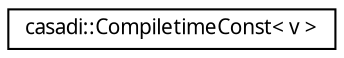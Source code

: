 digraph "Graphical Class Hierarchy"
{
  edge [fontname="FreeSans.ttf",fontsize="10",labelfontname="FreeSans.ttf",labelfontsize="10"];
  node [fontname="FreeSans.ttf",fontsize="10",shape=record];
  rankdir="LR";
  Node1 [label="casadi::CompiletimeConst\< v \>",height=0.2,width=0.4,color="black", fillcolor="white", style="filled",URL="$d8/da4/structcasadi_1_1CompiletimeConst.html",tooltip="Constant known at compiletime. "];
}
